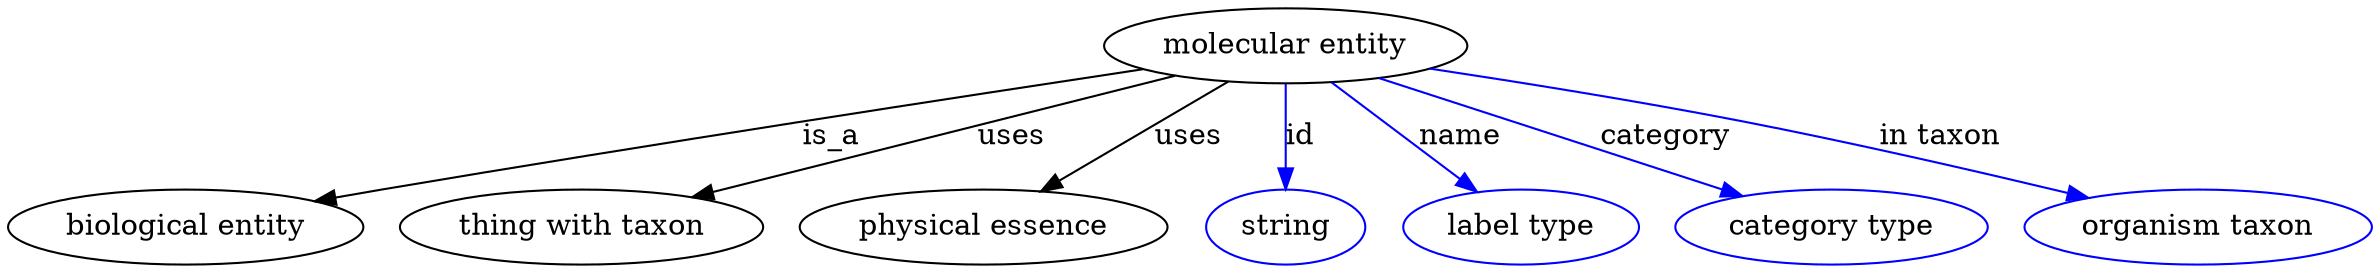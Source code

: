 digraph {
	graph [bb="0,0,920.89,123"];
	node [label="\N"];
	"molecular entity"	 [height=0.5,
		label="molecular entity",
		pos="497.24,105",
		width=1.9137];
	"biological entity"	 [height=0.5,
		pos="68.244,18",
		width=1.8957];
	"molecular entity" -> "biological entity"	 [label=is_a,
		lp="311.24,61.5",
		pos="e,119.13,30.169 440.72,94.571 371.08,81.571 249.21,58.333 145.24,36 139.96,34.865 134.48,33.653 128.99,32.415"];
	"thing with taxon"	 [height=0.5,
		pos="223.24,18",
		width=1.9137];
	"molecular entity" -> "thing with taxon"	 [label=uses,
		lp="389.24,61.5",
		pos="e,267.16,31.943 453.22,91.022 405.19,75.77 328.28,51.35 276.78,34.999"];
	"physical essence"	 [height=0.5,
		pos="379.24,18",
		width=1.9318];
	"molecular entity" -> "physical essence"	 [label=uses,
		lp="458.24,61.5",
		pos="e,402.62,35.236 474.21,88.019 456.14,74.692 430.78,55.995 410.81,41.274"];
	id	 [color=blue,
		height=0.5,
		label=string,
		pos="497.24,18",
		width=0.84854];
	"molecular entity" -> id	 [color=blue,
		label=id,
		lp="502.74,61.5",
		pos="e,497.24,36.003 497.24,86.974 497.24,75.192 497.24,59.561 497.24,46.158",
		style=solid];
	name	 [color=blue,
		height=0.5,
		label="label type",
		pos="591.24,18",
		width=1.2638];
	"molecular entity" -> name	 [color=blue,
		label=name,
		lp="565.74,61.5",
		pos="e,573.21,34.694 516.27,87.394 530.43,74.287 549.92,56.248 565.48,41.848",
		style=solid];
	category	 [color=blue,
		height=0.5,
		label="category type",
		pos="713.24,18",
		width=1.6249];
	"molecular entity" -> category	 [color=blue,
		label=category,
		lp="641.74,61.5",
		pos="e,677.49,32.403 534.87,89.846 571.86,74.945 628.37,52.186 667.84,36.288",
		style=solid];
	"in taxon"	 [color=blue,
		height=0.5,
		label="organism taxon",
		pos="855.24,18",
		width=1.8234];
	"molecular entity" -> "in taxon"	 [color=blue,
		label="in taxon",
		lp="748.74,61.5",
		pos="e,810.34,31.143 552.82,94.266 586.6,87.519 630.54,78.346 669.24,69 713.57,58.294 763.38,44.545 800.29,34.02",
		style=solid];
}
